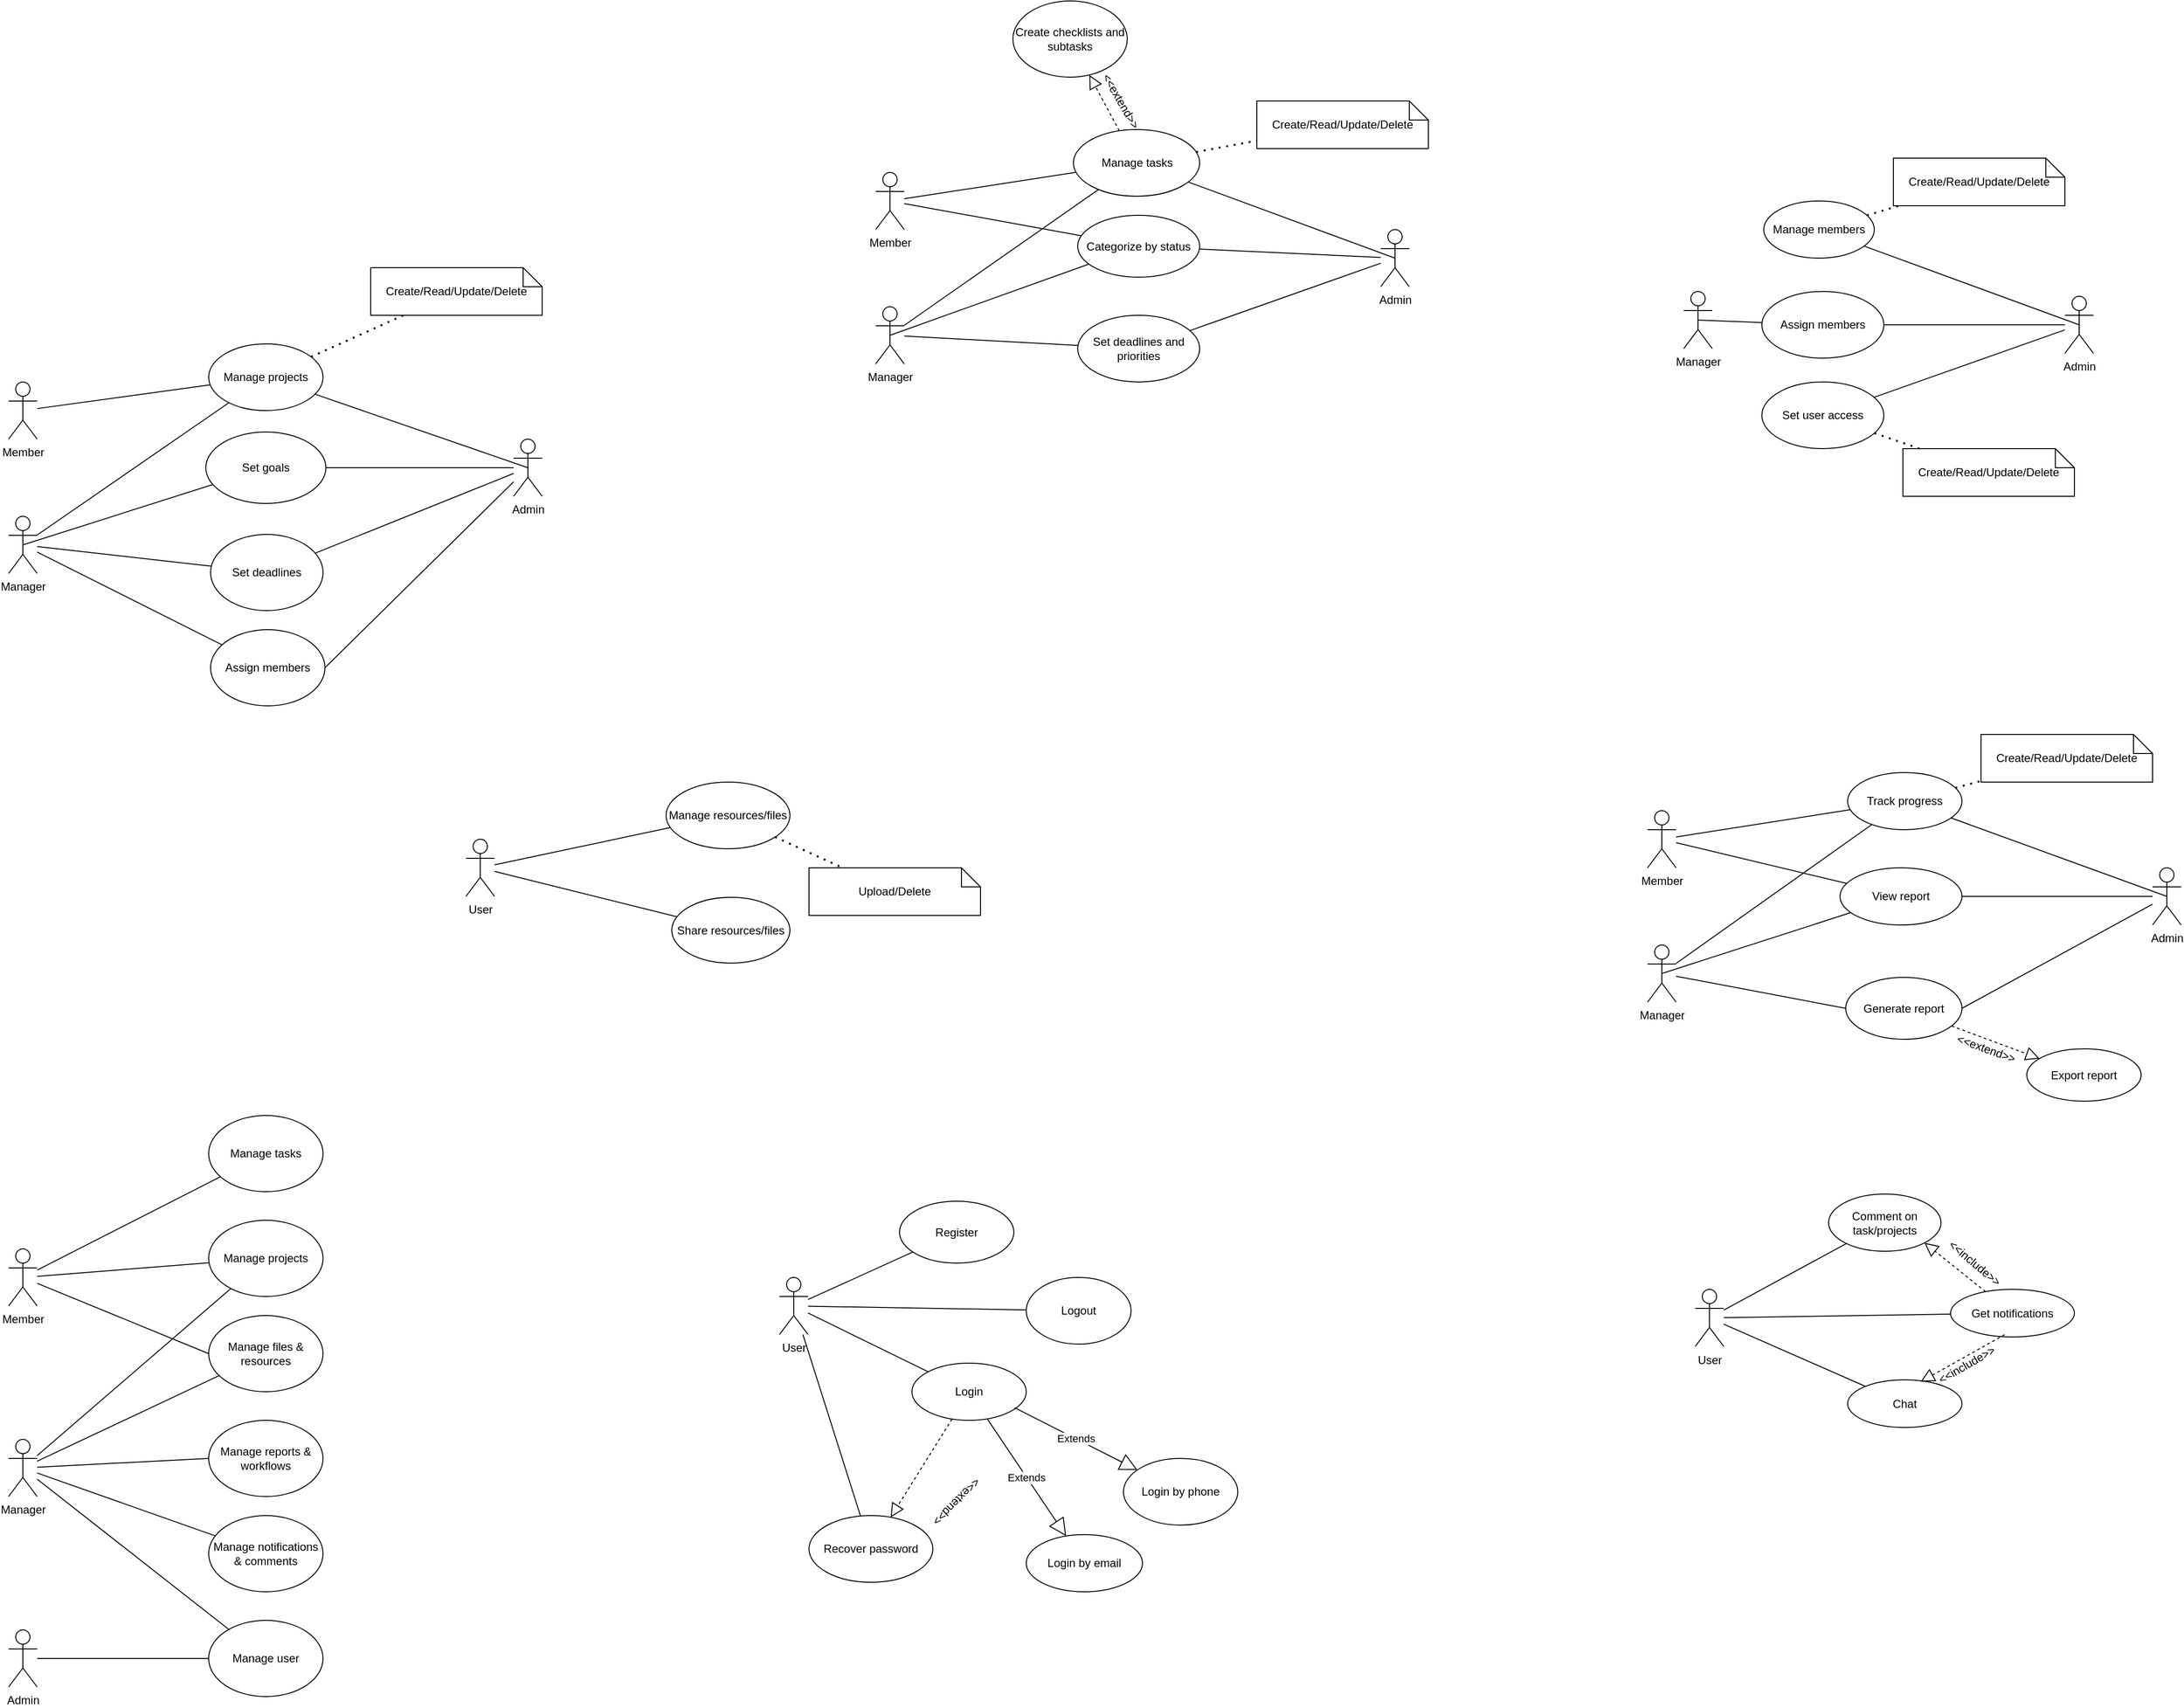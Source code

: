<mxfile version="27.1.4">
  <diagram name="Page-1" id="LLpskVTNyjd0eYGFW1nT">
    <mxGraphModel dx="1384" dy="1830" grid="1" gridSize="10" guides="1" tooltips="1" connect="1" arrows="1" fold="1" page="1" pageScale="1" pageWidth="827" pageHeight="1169" math="0" shadow="0">
      <root>
        <mxCell id="0" />
        <mxCell id="1" parent="0" />
        <mxCell id="5ddJLNY-2XlwTEDdsY8z-5" value="Manage projects" style="ellipse;whiteSpace=wrap;html=1;" parent="1" vertex="1">
          <mxGeometry x="260" y="-220" width="120" height="70" as="geometry" />
        </mxCell>
        <mxCell id="5ddJLNY-2XlwTEDdsY8z-6" value="Assign members" style="ellipse;whiteSpace=wrap;html=1;" parent="1" vertex="1">
          <mxGeometry x="262" y="80" width="120" height="80" as="geometry" />
        </mxCell>
        <mxCell id="5ddJLNY-2XlwTEDdsY8z-8" value="Set goals" style="ellipse;whiteSpace=wrap;html=1;" parent="1" vertex="1">
          <mxGeometry x="257" y="-127.5" width="126" height="75" as="geometry" />
        </mxCell>
        <mxCell id="oOCcLrobtps6k0QdSRkq-104" value="Member" style="shape=umlActor;verticalLabelPosition=bottom;verticalAlign=top;html=1;outlineConnect=0;" parent="1" vertex="1">
          <mxGeometry x="50" y="730" width="30" height="60" as="geometry" />
        </mxCell>
        <mxCell id="oOCcLrobtps6k0QdSRkq-105" value="Manager" style="shape=umlActor;verticalLabelPosition=bottom;verticalAlign=top;html=1;outlineConnect=0;" parent="1" vertex="1">
          <mxGeometry x="50" y="930" width="30" height="60" as="geometry" />
        </mxCell>
        <mxCell id="oOCcLrobtps6k0QdSRkq-106" value="Admin" style="shape=umlActor;verticalLabelPosition=bottom;verticalAlign=top;html=1;outlineConnect=0;" parent="1" vertex="1">
          <mxGeometry x="50" y="1130" width="30" height="60" as="geometry" />
        </mxCell>
        <mxCell id="oOCcLrobtps6k0QdSRkq-107" value="Manage projects" style="ellipse;whiteSpace=wrap;html=1;" parent="1" vertex="1">
          <mxGeometry x="260" y="700" width="120" height="80" as="geometry" />
        </mxCell>
        <mxCell id="oOCcLrobtps6k0QdSRkq-108" value="Manage tasks" style="ellipse;whiteSpace=wrap;html=1;" parent="1" vertex="1">
          <mxGeometry x="260" y="590" width="120" height="80" as="geometry" />
        </mxCell>
        <mxCell id="oOCcLrobtps6k0QdSRkq-109" value="Manage user" style="ellipse;whiteSpace=wrap;html=1;" parent="1" vertex="1">
          <mxGeometry x="260" y="1120" width="120" height="80" as="geometry" />
        </mxCell>
        <mxCell id="oOCcLrobtps6k0QdSRkq-110" value="Manage reports &amp;amp; workflows" style="ellipse;whiteSpace=wrap;html=1;" parent="1" vertex="1">
          <mxGeometry x="260" y="910" width="120" height="80" as="geometry" />
        </mxCell>
        <mxCell id="oOCcLrobtps6k0QdSRkq-111" value="Manage notifications &amp;amp; comments" style="ellipse;whiteSpace=wrap;html=1;" parent="1" vertex="1">
          <mxGeometry x="260" y="1010" width="120" height="80" as="geometry" />
        </mxCell>
        <mxCell id="i_LhrdnTxtgHmk7P9j8N-1" value="Manage files &amp;amp; resources" style="ellipse;whiteSpace=wrap;html=1;" parent="1" vertex="1">
          <mxGeometry x="260" y="800" width="120" height="80" as="geometry" />
        </mxCell>
        <mxCell id="TwEvVW-eclEVVmXi3KOq-1" value="Member" style="shape=umlActor;verticalLabelPosition=bottom;verticalAlign=top;html=1;outlineConnect=0;" parent="1" vertex="1">
          <mxGeometry x="50" y="-180" width="30" height="60" as="geometry" />
        </mxCell>
        <mxCell id="TwEvVW-eclEVVmXi3KOq-2" value="Manager" style="shape=umlActor;verticalLabelPosition=bottom;verticalAlign=top;html=1;outlineConnect=0;" parent="1" vertex="1">
          <mxGeometry x="50" y="-39" width="30" height="60" as="geometry" />
        </mxCell>
        <mxCell id="TwEvVW-eclEVVmXi3KOq-3" value="Admin" style="shape=umlActor;verticalLabelPosition=bottom;verticalAlign=top;html=1;outlineConnect=0;" parent="1" vertex="1">
          <mxGeometry x="580" y="-120" width="30" height="60" as="geometry" />
        </mxCell>
        <mxCell id="TwEvVW-eclEVVmXi3KOq-14" value="" style="endArrow=none;html=1;rounded=0;" parent="1" source="oOCcLrobtps6k0QdSRkq-104" target="oOCcLrobtps6k0QdSRkq-108" edge="1">
          <mxGeometry width="50" height="50" relative="1" as="geometry">
            <mxPoint x="160" y="760" as="sourcePoint" />
            <mxPoint x="210" y="710" as="targetPoint" />
          </mxGeometry>
        </mxCell>
        <mxCell id="TwEvVW-eclEVVmXi3KOq-15" value="" style="endArrow=none;html=1;rounded=0;entryX=0;entryY=0.5;entryDx=0;entryDy=0;" parent="1" source="oOCcLrobtps6k0QdSRkq-104" target="i_LhrdnTxtgHmk7P9j8N-1" edge="1">
          <mxGeometry width="50" height="50" relative="1" as="geometry">
            <mxPoint x="160" y="760" as="sourcePoint" />
            <mxPoint x="210" y="710" as="targetPoint" />
          </mxGeometry>
        </mxCell>
        <mxCell id="TwEvVW-eclEVVmXi3KOq-23" value="" style="endArrow=none;html=1;rounded=0;" parent="1" source="TwEvVW-eclEVVmXi3KOq-2" target="5ddJLNY-2XlwTEDdsY8z-6" edge="1">
          <mxGeometry width="50" height="50" relative="1" as="geometry">
            <mxPoint x="60" y="343" as="sourcePoint" />
            <mxPoint x="248" y="269" as="targetPoint" />
          </mxGeometry>
        </mxCell>
        <mxCell id="TwEvVW-eclEVVmXi3KOq-25" value="" style="endArrow=none;html=1;rounded=0;" parent="1" source="TwEvVW-eclEVVmXi3KOq-2" target="5ddJLNY-2XlwTEDdsY8z-5" edge="1">
          <mxGeometry width="50" height="50" relative="1" as="geometry">
            <mxPoint x="70" y="330" as="sourcePoint" />
            <mxPoint x="262" y="170" as="targetPoint" />
          </mxGeometry>
        </mxCell>
        <mxCell id="TwEvVW-eclEVVmXi3KOq-33" value="" style="endArrow=none;html=1;rounded=0;" parent="1" source="TwEvVW-eclEVVmXi3KOq-1" target="5ddJLNY-2XlwTEDdsY8z-5" edge="1">
          <mxGeometry width="50" height="50" relative="1" as="geometry">
            <mxPoint x="160" y="200" as="sourcePoint" />
            <mxPoint x="390" y="180" as="targetPoint" />
          </mxGeometry>
        </mxCell>
        <mxCell id="TwEvVW-eclEVVmXi3KOq-35" value="" style="endArrow=none;html=1;rounded=0;exitX=1;exitY=0.5;exitDx=0;exitDy=0;" parent="1" source="5ddJLNY-2XlwTEDdsY8z-6" target="TwEvVW-eclEVVmXi3KOq-3" edge="1">
          <mxGeometry width="50" height="50" relative="1" as="geometry">
            <mxPoint x="340" y="230" as="sourcePoint" />
            <mxPoint x="390" y="180" as="targetPoint" />
          </mxGeometry>
        </mxCell>
        <mxCell id="TwEvVW-eclEVVmXi3KOq-41" value="" style="endArrow=none;html=1;rounded=0;exitX=0.5;exitY=0.5;exitDx=0;exitDy=0;exitPerimeter=0;" parent="1" source="TwEvVW-eclEVVmXi3KOq-3" target="5ddJLNY-2XlwTEDdsY8z-5" edge="1">
          <mxGeometry width="50" height="50" relative="1" as="geometry">
            <mxPoint x="640" y="157" as="sourcePoint" />
            <mxPoint x="920" y="80" as="targetPoint" />
          </mxGeometry>
        </mxCell>
        <mxCell id="TwEvVW-eclEVVmXi3KOq-42" value="" style="endArrow=none;html=1;rounded=0;" parent="1" source="TwEvVW-eclEVVmXi3KOq-3" target="5ddJLNY-2XlwTEDdsY8z-8" edge="1">
          <mxGeometry width="50" height="50" relative="1" as="geometry">
            <mxPoint x="650" y="80" as="sourcePoint" />
            <mxPoint x="730" y="-80" as="targetPoint" />
          </mxGeometry>
        </mxCell>
        <mxCell id="TwEvVW-eclEVVmXi3KOq-47" value="" style="endArrow=none;html=1;rounded=0;exitX=0.5;exitY=0.5;exitDx=0;exitDy=0;exitPerimeter=0;" parent="1" source="TwEvVW-eclEVVmXi3KOq-2" target="5ddJLNY-2XlwTEDdsY8z-8" edge="1">
          <mxGeometry width="50" height="50" relative="1" as="geometry">
            <mxPoint x="180" y="285" as="sourcePoint" />
            <mxPoint x="374" y="20" as="targetPoint" />
          </mxGeometry>
        </mxCell>
        <mxCell id="TwEvVW-eclEVVmXi3KOq-110" value="" style="endArrow=none;html=1;rounded=0;entryX=0;entryY=0.5;entryDx=0;entryDy=0;" parent="1" source="oOCcLrobtps6k0QdSRkq-105" target="oOCcLrobtps6k0QdSRkq-110" edge="1">
          <mxGeometry width="50" height="50" relative="1" as="geometry">
            <mxPoint x="150" y="880" as="sourcePoint" />
            <mxPoint x="340" y="973" as="targetPoint" />
          </mxGeometry>
        </mxCell>
        <mxCell id="TwEvVW-eclEVVmXi3KOq-113" value="" style="endArrow=none;html=1;rounded=0;" parent="1" source="oOCcLrobtps6k0QdSRkq-105" target="oOCcLrobtps6k0QdSRkq-111" edge="1">
          <mxGeometry width="50" height="50" relative="1" as="geometry">
            <mxPoint x="140" y="970" as="sourcePoint" />
            <mxPoint x="320" y="970" as="targetPoint" />
          </mxGeometry>
        </mxCell>
        <mxCell id="TwEvVW-eclEVVmXi3KOq-114" value="" style="endArrow=none;html=1;rounded=0;" parent="1" source="oOCcLrobtps6k0QdSRkq-105" target="oOCcLrobtps6k0QdSRkq-109" edge="1">
          <mxGeometry width="50" height="50" relative="1" as="geometry">
            <mxPoint x="100" y="970" as="sourcePoint" />
            <mxPoint x="288" y="1044" as="targetPoint" />
          </mxGeometry>
        </mxCell>
        <mxCell id="TwEvVW-eclEVVmXi3KOq-115" value="" style="endArrow=none;html=1;rounded=0;" parent="1" source="oOCcLrobtps6k0QdSRkq-105" target="i_LhrdnTxtgHmk7P9j8N-1" edge="1">
          <mxGeometry width="50" height="50" relative="1" as="geometry">
            <mxPoint x="130" y="940" as="sourcePoint" />
            <mxPoint x="310" y="940" as="targetPoint" />
          </mxGeometry>
        </mxCell>
        <mxCell id="TwEvVW-eclEVVmXi3KOq-116" value="" style="endArrow=none;html=1;rounded=0;" parent="1" source="oOCcLrobtps6k0QdSRkq-105" target="oOCcLrobtps6k0QdSRkq-107" edge="1">
          <mxGeometry width="50" height="50" relative="1" as="geometry">
            <mxPoint x="100" y="944" as="sourcePoint" />
            <mxPoint x="288" y="870" as="targetPoint" />
          </mxGeometry>
        </mxCell>
        <mxCell id="TwEvVW-eclEVVmXi3KOq-117" value="" style="endArrow=none;html=1;rounded=0;" parent="1" source="oOCcLrobtps6k0QdSRkq-104" target="oOCcLrobtps6k0QdSRkq-107" edge="1">
          <mxGeometry width="50" height="50" relative="1" as="geometry">
            <mxPoint x="180" y="760" as="sourcePoint" />
            <mxPoint x="370" y="843" as="targetPoint" />
          </mxGeometry>
        </mxCell>
        <mxCell id="8Crcheac2xjCXa0UdA6q-2" value="Create/Read/Update/Delete" style="shape=note;size=20;whiteSpace=wrap;html=1;" vertex="1" parent="1">
          <mxGeometry x="430" y="-300" width="180" height="50" as="geometry" />
        </mxCell>
        <mxCell id="8Crcheac2xjCXa0UdA6q-4" value="Set deadlines" style="ellipse;whiteSpace=wrap;html=1;" vertex="1" parent="1">
          <mxGeometry x="262" y="-20" width="118" height="80" as="geometry" />
        </mxCell>
        <mxCell id="8Crcheac2xjCXa0UdA6q-5" value="" style="endArrow=none;html=1;rounded=0;" edge="1" parent="1" source="TwEvVW-eclEVVmXi3KOq-2" target="8Crcheac2xjCXa0UdA6q-4">
          <mxGeometry width="50" height="50" relative="1" as="geometry">
            <mxPoint x="110" y="20" as="sourcePoint" />
            <mxPoint x="294" y="184" as="targetPoint" />
          </mxGeometry>
        </mxCell>
        <mxCell id="8Crcheac2xjCXa0UdA6q-6" value="" style="endArrow=none;html=1;rounded=0;" edge="1" parent="1" source="8Crcheac2xjCXa0UdA6q-4" target="TwEvVW-eclEVVmXi3KOq-3">
          <mxGeometry width="50" height="50" relative="1" as="geometry">
            <mxPoint x="570" y="201" as="sourcePoint" />
            <mxPoint x="790" y="-70" as="targetPoint" />
          </mxGeometry>
        </mxCell>
        <mxCell id="8Crcheac2xjCXa0UdA6q-11" value="Manage tasks" style="ellipse;whiteSpace=wrap;html=1;" vertex="1" parent="1">
          <mxGeometry x="1167.5" y="-445" width="132.5" height="70" as="geometry" />
        </mxCell>
        <mxCell id="8Crcheac2xjCXa0UdA6q-12" value="&lt;span style=&quot;&quot; data-end=&quot;400&quot; data-start=&quot;366&quot;&gt;Create checklists and subtasks&lt;/span&gt;" style="ellipse;whiteSpace=wrap;html=1;" vertex="1" parent="1">
          <mxGeometry x="1104" y="-580" width="120" height="80" as="geometry" />
        </mxCell>
        <mxCell id="8Crcheac2xjCXa0UdA6q-13" value="Categorize by status" style="ellipse;whiteSpace=wrap;html=1;" vertex="1" parent="1">
          <mxGeometry x="1172" y="-355" width="128" height="65" as="geometry" />
        </mxCell>
        <mxCell id="8Crcheac2xjCXa0UdA6q-14" value="Member" style="shape=umlActor;verticalLabelPosition=bottom;verticalAlign=top;html=1;outlineConnect=0;" vertex="1" parent="1">
          <mxGeometry x="960" y="-400" width="30" height="60" as="geometry" />
        </mxCell>
        <mxCell id="8Crcheac2xjCXa0UdA6q-15" value="Manager" style="shape=umlActor;verticalLabelPosition=bottom;verticalAlign=top;html=1;outlineConnect=0;" vertex="1" parent="1">
          <mxGeometry x="960" y="-259" width="30" height="60" as="geometry" />
        </mxCell>
        <mxCell id="8Crcheac2xjCXa0UdA6q-16" value="Admin" style="shape=umlActor;verticalLabelPosition=bottom;verticalAlign=top;html=1;outlineConnect=0;" vertex="1" parent="1">
          <mxGeometry x="1490" y="-340" width="30" height="60" as="geometry" />
        </mxCell>
        <mxCell id="8Crcheac2xjCXa0UdA6q-18" value="" style="endArrow=none;html=1;rounded=0;" edge="1" parent="1" source="8Crcheac2xjCXa0UdA6q-15" target="8Crcheac2xjCXa0UdA6q-11">
          <mxGeometry width="50" height="50" relative="1" as="geometry">
            <mxPoint x="980" y="110" as="sourcePoint" />
            <mxPoint x="1172" y="-50" as="targetPoint" />
          </mxGeometry>
        </mxCell>
        <mxCell id="8Crcheac2xjCXa0UdA6q-19" value="" style="endArrow=none;html=1;rounded=0;" edge="1" parent="1" source="8Crcheac2xjCXa0UdA6q-14" target="8Crcheac2xjCXa0UdA6q-11">
          <mxGeometry width="50" height="50" relative="1" as="geometry">
            <mxPoint x="1070" y="-20" as="sourcePoint" />
            <mxPoint x="1300" y="-40" as="targetPoint" />
          </mxGeometry>
        </mxCell>
        <mxCell id="8Crcheac2xjCXa0UdA6q-22" value="" style="endArrow=none;html=1;rounded=0;exitX=0.5;exitY=0.5;exitDx=0;exitDy=0;exitPerimeter=0;" edge="1" parent="1" source="8Crcheac2xjCXa0UdA6q-16" target="8Crcheac2xjCXa0UdA6q-11">
          <mxGeometry width="50" height="50" relative="1" as="geometry">
            <mxPoint x="1550" y="-63" as="sourcePoint" />
            <mxPoint x="1830" y="-140" as="targetPoint" />
          </mxGeometry>
        </mxCell>
        <mxCell id="8Crcheac2xjCXa0UdA6q-23" value="" style="endArrow=none;html=1;rounded=0;" edge="1" parent="1" source="8Crcheac2xjCXa0UdA6q-16" target="8Crcheac2xjCXa0UdA6q-13">
          <mxGeometry width="50" height="50" relative="1" as="geometry">
            <mxPoint x="1560" y="-140" as="sourcePoint" />
            <mxPoint x="1640" y="-300" as="targetPoint" />
          </mxGeometry>
        </mxCell>
        <mxCell id="8Crcheac2xjCXa0UdA6q-24" value="" style="endArrow=none;html=1;rounded=0;exitX=0.5;exitY=0.5;exitDx=0;exitDy=0;exitPerimeter=0;" edge="1" parent="1" source="8Crcheac2xjCXa0UdA6q-15" target="8Crcheac2xjCXa0UdA6q-13">
          <mxGeometry width="50" height="50" relative="1" as="geometry">
            <mxPoint x="1090" y="65" as="sourcePoint" />
            <mxPoint x="1284" y="-200" as="targetPoint" />
          </mxGeometry>
        </mxCell>
        <mxCell id="8Crcheac2xjCXa0UdA6q-25" value="Create/Read/Update/Delete" style="shape=note;size=20;whiteSpace=wrap;html=1;" vertex="1" parent="1">
          <mxGeometry x="1360" y="-475" width="180" height="50" as="geometry" />
        </mxCell>
        <mxCell id="8Crcheac2xjCXa0UdA6q-26" value="Set deadlines and priorities" style="ellipse;whiteSpace=wrap;html=1;" vertex="1" parent="1">
          <mxGeometry x="1172" y="-250" width="128" height="70" as="geometry" />
        </mxCell>
        <mxCell id="8Crcheac2xjCXa0UdA6q-27" value="" style="endArrow=none;html=1;rounded=0;" edge="1" parent="1" source="8Crcheac2xjCXa0UdA6q-15" target="8Crcheac2xjCXa0UdA6q-26">
          <mxGeometry width="50" height="50" relative="1" as="geometry">
            <mxPoint x="1020" y="-200" as="sourcePoint" />
            <mxPoint x="1204" y="-36" as="targetPoint" />
          </mxGeometry>
        </mxCell>
        <mxCell id="8Crcheac2xjCXa0UdA6q-28" value="" style="endArrow=none;html=1;rounded=0;" edge="1" parent="1" source="8Crcheac2xjCXa0UdA6q-26" target="8Crcheac2xjCXa0UdA6q-16">
          <mxGeometry width="50" height="50" relative="1" as="geometry">
            <mxPoint x="1480" y="-19" as="sourcePoint" />
            <mxPoint x="1700" y="-290" as="targetPoint" />
          </mxGeometry>
        </mxCell>
        <mxCell id="8Crcheac2xjCXa0UdA6q-31" value="" style="endArrow=none;html=1;rounded=0;" edge="1" parent="1" source="8Crcheac2xjCXa0UdA6q-14" target="8Crcheac2xjCXa0UdA6q-13">
          <mxGeometry width="50" height="50" relative="1" as="geometry">
            <mxPoint x="1010" y="-328" as="sourcePoint" />
            <mxPoint x="1192" y="-370" as="targetPoint" />
          </mxGeometry>
        </mxCell>
        <mxCell id="8Crcheac2xjCXa0UdA6q-33" value="Manage members" style="ellipse;whiteSpace=wrap;html=1;" vertex="1" parent="1">
          <mxGeometry x="1892" y="-370" width="116" height="60" as="geometry" />
        </mxCell>
        <mxCell id="8Crcheac2xjCXa0UdA6q-35" value="Assign members" style="ellipse;whiteSpace=wrap;html=1;" vertex="1" parent="1">
          <mxGeometry x="1890" y="-275" width="128" height="70" as="geometry" />
        </mxCell>
        <mxCell id="8Crcheac2xjCXa0UdA6q-37" value="Manager" style="shape=umlActor;verticalLabelPosition=bottom;verticalAlign=top;html=1;outlineConnect=0;" vertex="1" parent="1">
          <mxGeometry x="1808" y="-275" width="30" height="60" as="geometry" />
        </mxCell>
        <mxCell id="8Crcheac2xjCXa0UdA6q-38" value="Admin" style="shape=umlActor;verticalLabelPosition=bottom;verticalAlign=top;html=1;outlineConnect=0;" vertex="1" parent="1">
          <mxGeometry x="2208" y="-270" width="30" height="60" as="geometry" />
        </mxCell>
        <mxCell id="8Crcheac2xjCXa0UdA6q-44" value="" style="endArrow=none;html=1;rounded=0;exitX=0.5;exitY=0.5;exitDx=0;exitDy=0;exitPerimeter=0;" edge="1" parent="1" source="8Crcheac2xjCXa0UdA6q-38" target="8Crcheac2xjCXa0UdA6q-33">
          <mxGeometry width="50" height="50" relative="1" as="geometry">
            <mxPoint x="2268" y="7" as="sourcePoint" />
            <mxPoint x="2548" y="-70" as="targetPoint" />
          </mxGeometry>
        </mxCell>
        <mxCell id="8Crcheac2xjCXa0UdA6q-45" value="" style="endArrow=none;html=1;rounded=0;" edge="1" parent="1" source="8Crcheac2xjCXa0UdA6q-38" target="8Crcheac2xjCXa0UdA6q-35">
          <mxGeometry width="50" height="50" relative="1" as="geometry">
            <mxPoint x="2278" y="-70" as="sourcePoint" />
            <mxPoint x="2358" y="-230" as="targetPoint" />
          </mxGeometry>
        </mxCell>
        <mxCell id="8Crcheac2xjCXa0UdA6q-46" value="" style="endArrow=none;html=1;rounded=0;exitX=0.5;exitY=0.5;exitDx=0;exitDy=0;exitPerimeter=0;" edge="1" parent="1" source="8Crcheac2xjCXa0UdA6q-37" target="8Crcheac2xjCXa0UdA6q-35">
          <mxGeometry width="50" height="50" relative="1" as="geometry">
            <mxPoint x="1808" y="135" as="sourcePoint" />
            <mxPoint x="2002" y="-130" as="targetPoint" />
          </mxGeometry>
        </mxCell>
        <mxCell id="8Crcheac2xjCXa0UdA6q-47" value="Create/Read/Update/Delete" style="shape=note;size=20;whiteSpace=wrap;html=1;" vertex="1" parent="1">
          <mxGeometry x="2028" y="-415" width="180" height="50" as="geometry" />
        </mxCell>
        <mxCell id="8Crcheac2xjCXa0UdA6q-48" value="Set user access" style="ellipse;whiteSpace=wrap;html=1;" vertex="1" parent="1">
          <mxGeometry x="1890" y="-180" width="128" height="70" as="geometry" />
        </mxCell>
        <mxCell id="8Crcheac2xjCXa0UdA6q-50" value="" style="endArrow=none;html=1;rounded=0;" edge="1" parent="1" source="8Crcheac2xjCXa0UdA6q-48" target="8Crcheac2xjCXa0UdA6q-38">
          <mxGeometry width="50" height="50" relative="1" as="geometry">
            <mxPoint x="2198" y="51" as="sourcePoint" />
            <mxPoint x="2418" y="-220" as="targetPoint" />
          </mxGeometry>
        </mxCell>
        <mxCell id="8Crcheac2xjCXa0UdA6q-58" value="Create/Read/Update/Delete" style="shape=note;size=20;whiteSpace=wrap;html=1;" vertex="1" parent="1">
          <mxGeometry x="2038" y="-110" width="180" height="50" as="geometry" />
        </mxCell>
        <mxCell id="8Crcheac2xjCXa0UdA6q-65" value="Track progress" style="ellipse;whiteSpace=wrap;html=1;" vertex="1" parent="1">
          <mxGeometry x="1980" y="230" width="120" height="60" as="geometry" />
        </mxCell>
        <mxCell id="8Crcheac2xjCXa0UdA6q-66" value="&lt;span style=&quot;&quot; data-end=&quot;400&quot; data-start=&quot;366&quot;&gt;Generate report&lt;/span&gt;" style="ellipse;whiteSpace=wrap;html=1;" vertex="1" parent="1">
          <mxGeometry x="1978" y="445" width="122" height="65" as="geometry" />
        </mxCell>
        <mxCell id="8Crcheac2xjCXa0UdA6q-67" value="View report" style="ellipse;whiteSpace=wrap;html=1;" vertex="1" parent="1">
          <mxGeometry x="1972" y="330" width="128" height="60" as="geometry" />
        </mxCell>
        <mxCell id="8Crcheac2xjCXa0UdA6q-68" value="Member" style="shape=umlActor;verticalLabelPosition=bottom;verticalAlign=top;html=1;outlineConnect=0;" vertex="1" parent="1">
          <mxGeometry x="1770" y="270" width="30" height="60" as="geometry" />
        </mxCell>
        <mxCell id="8Crcheac2xjCXa0UdA6q-69" value="Manager" style="shape=umlActor;verticalLabelPosition=bottom;verticalAlign=top;html=1;outlineConnect=0;" vertex="1" parent="1">
          <mxGeometry x="1770" y="411" width="30" height="60" as="geometry" />
        </mxCell>
        <mxCell id="8Crcheac2xjCXa0UdA6q-70" value="Admin" style="shape=umlActor;verticalLabelPosition=bottom;verticalAlign=top;html=1;outlineConnect=0;" vertex="1" parent="1">
          <mxGeometry x="2300" y="330" width="30" height="60" as="geometry" />
        </mxCell>
        <mxCell id="8Crcheac2xjCXa0UdA6q-71" value="" style="endArrow=none;html=1;rounded=0;entryX=0;entryY=0.5;entryDx=0;entryDy=0;" edge="1" parent="1" source="8Crcheac2xjCXa0UdA6q-69" target="8Crcheac2xjCXa0UdA6q-66">
          <mxGeometry width="50" height="50" relative="1" as="geometry">
            <mxPoint x="1780" y="793" as="sourcePoint" />
            <mxPoint x="1968" y="719" as="targetPoint" />
          </mxGeometry>
        </mxCell>
        <mxCell id="8Crcheac2xjCXa0UdA6q-72" value="" style="endArrow=none;html=1;rounded=0;" edge="1" parent="1" source="8Crcheac2xjCXa0UdA6q-69" target="8Crcheac2xjCXa0UdA6q-65">
          <mxGeometry width="50" height="50" relative="1" as="geometry">
            <mxPoint x="1790" y="780" as="sourcePoint" />
            <mxPoint x="1982" y="620" as="targetPoint" />
          </mxGeometry>
        </mxCell>
        <mxCell id="8Crcheac2xjCXa0UdA6q-73" value="" style="endArrow=none;html=1;rounded=0;" edge="1" parent="1" source="8Crcheac2xjCXa0UdA6q-68" target="8Crcheac2xjCXa0UdA6q-65">
          <mxGeometry width="50" height="50" relative="1" as="geometry">
            <mxPoint x="1880" y="650" as="sourcePoint" />
            <mxPoint x="2110" y="630" as="targetPoint" />
          </mxGeometry>
        </mxCell>
        <mxCell id="8Crcheac2xjCXa0UdA6q-74" value="" style="endArrow=none;html=1;rounded=0;exitX=1;exitY=0.5;exitDx=0;exitDy=0;" edge="1" parent="1" source="8Crcheac2xjCXa0UdA6q-66" target="8Crcheac2xjCXa0UdA6q-70">
          <mxGeometry width="50" height="50" relative="1" as="geometry">
            <mxPoint x="2060" y="680" as="sourcePoint" />
            <mxPoint x="2110" y="630" as="targetPoint" />
          </mxGeometry>
        </mxCell>
        <mxCell id="8Crcheac2xjCXa0UdA6q-76" value="" style="endArrow=none;html=1;rounded=0;exitX=0.5;exitY=0.5;exitDx=0;exitDy=0;exitPerimeter=0;" edge="1" parent="1" source="8Crcheac2xjCXa0UdA6q-70" target="8Crcheac2xjCXa0UdA6q-65">
          <mxGeometry width="50" height="50" relative="1" as="geometry">
            <mxPoint x="2360" y="607" as="sourcePoint" />
            <mxPoint x="2640" y="530" as="targetPoint" />
          </mxGeometry>
        </mxCell>
        <mxCell id="8Crcheac2xjCXa0UdA6q-77" value="" style="endArrow=none;html=1;rounded=0;" edge="1" parent="1" source="8Crcheac2xjCXa0UdA6q-70" target="8Crcheac2xjCXa0UdA6q-67">
          <mxGeometry width="50" height="50" relative="1" as="geometry">
            <mxPoint x="2370" y="530" as="sourcePoint" />
            <mxPoint x="2450" y="370" as="targetPoint" />
          </mxGeometry>
        </mxCell>
        <mxCell id="8Crcheac2xjCXa0UdA6q-78" value="" style="endArrow=none;html=1;rounded=0;exitX=0.5;exitY=0.5;exitDx=0;exitDy=0;exitPerimeter=0;" edge="1" parent="1" source="8Crcheac2xjCXa0UdA6q-69" target="8Crcheac2xjCXa0UdA6q-67">
          <mxGeometry width="50" height="50" relative="1" as="geometry">
            <mxPoint x="1900" y="735" as="sourcePoint" />
            <mxPoint x="2094" y="470" as="targetPoint" />
          </mxGeometry>
        </mxCell>
        <mxCell id="8Crcheac2xjCXa0UdA6q-79" value="Create/Read/Update/Delete" style="shape=note;size=20;whiteSpace=wrap;html=1;" vertex="1" parent="1">
          <mxGeometry x="2120" y="190" width="180" height="50" as="geometry" />
        </mxCell>
        <mxCell id="8Crcheac2xjCXa0UdA6q-80" value="Export report" style="ellipse;whiteSpace=wrap;html=1;" vertex="1" parent="1">
          <mxGeometry x="2168" y="520" width="120" height="55" as="geometry" />
        </mxCell>
        <mxCell id="8Crcheac2xjCXa0UdA6q-83" value="" style="endArrow=none;html=1;rounded=0;" edge="1" parent="1" source="8Crcheac2xjCXa0UdA6q-68" target="8Crcheac2xjCXa0UdA6q-67">
          <mxGeometry width="50" height="50" relative="1" as="geometry">
            <mxPoint x="1820" y="342" as="sourcePoint" />
            <mxPoint x="2002" y="300" as="targetPoint" />
          </mxGeometry>
        </mxCell>
        <mxCell id="8Crcheac2xjCXa0UdA6q-85" value="" style="endArrow=block;dashed=1;endFill=0;endSize=12;html=1;rounded=0;" edge="1" parent="1" source="8Crcheac2xjCXa0UdA6q-66" target="8Crcheac2xjCXa0UdA6q-80">
          <mxGeometry width="160" relative="1" as="geometry">
            <mxPoint x="2296.749" y="505.398" as="sourcePoint" />
            <mxPoint x="2203.261" y="479.999" as="targetPoint" />
            <Array as="points" />
          </mxGeometry>
        </mxCell>
        <mxCell id="8Crcheac2xjCXa0UdA6q-87" value="Manage&amp;nbsp;resources/files" style="ellipse;whiteSpace=wrap;html=1;" vertex="1" parent="1">
          <mxGeometry x="740" y="240" width="130" height="70" as="geometry" />
        </mxCell>
        <mxCell id="8Crcheac2xjCXa0UdA6q-89" value="Share resources/files" style="ellipse;whiteSpace=wrap;html=1;" vertex="1" parent="1">
          <mxGeometry x="746" y="361" width="124" height="69" as="geometry" />
        </mxCell>
        <mxCell id="8Crcheac2xjCXa0UdA6q-90" value="User" style="shape=umlActor;verticalLabelPosition=bottom;verticalAlign=top;html=1;outlineConnect=0;" vertex="1" parent="1">
          <mxGeometry x="530" y="300" width="30" height="60" as="geometry" />
        </mxCell>
        <mxCell id="8Crcheac2xjCXa0UdA6q-95" value="" style="endArrow=none;html=1;rounded=0;" edge="1" parent="1" source="8Crcheac2xjCXa0UdA6q-90" target="8Crcheac2xjCXa0UdA6q-87">
          <mxGeometry width="50" height="50" relative="1" as="geometry">
            <mxPoint x="650" y="650" as="sourcePoint" />
            <mxPoint x="880" y="630" as="targetPoint" />
          </mxGeometry>
        </mxCell>
        <mxCell id="8Crcheac2xjCXa0UdA6q-101" value="Upload/Delete" style="shape=note;size=20;whiteSpace=wrap;html=1;" vertex="1" parent="1">
          <mxGeometry x="890" y="330" width="180" height="50" as="geometry" />
        </mxCell>
        <mxCell id="8Crcheac2xjCXa0UdA6q-103" value="" style="endArrow=none;html=1;rounded=0;" edge="1" parent="1" source="8Crcheac2xjCXa0UdA6q-90" target="8Crcheac2xjCXa0UdA6q-89">
          <mxGeometry width="50" height="50" relative="1" as="geometry">
            <mxPoint x="590" y="342" as="sourcePoint" />
            <mxPoint x="772" y="300" as="targetPoint" />
          </mxGeometry>
        </mxCell>
        <mxCell id="8Crcheac2xjCXa0UdA6q-122" value="Comment on task/projects" style="ellipse;whiteSpace=wrap;html=1;" vertex="1" parent="1">
          <mxGeometry x="1960" y="672.5" width="118" height="60" as="geometry" />
        </mxCell>
        <mxCell id="8Crcheac2xjCXa0UdA6q-123" value="Get notifications" style="ellipse;whiteSpace=wrap;html=1;" vertex="1" parent="1">
          <mxGeometry x="2088" y="772.5" width="130" height="50" as="geometry" />
        </mxCell>
        <mxCell id="8Crcheac2xjCXa0UdA6q-124" value="User" style="shape=umlActor;verticalLabelPosition=bottom;verticalAlign=top;html=1;outlineConnect=0;" vertex="1" parent="1">
          <mxGeometry x="1820" y="772.5" width="30" height="60" as="geometry" />
        </mxCell>
        <mxCell id="8Crcheac2xjCXa0UdA6q-128" value="" style="endArrow=none;html=1;rounded=0;" edge="1" parent="1" source="8Crcheac2xjCXa0UdA6q-124" target="8Crcheac2xjCXa0UdA6q-122">
          <mxGeometry width="50" height="50" relative="1" as="geometry">
            <mxPoint x="1930" y="1152.5" as="sourcePoint" />
            <mxPoint x="2160" y="1132.5" as="targetPoint" />
          </mxGeometry>
        </mxCell>
        <mxCell id="8Crcheac2xjCXa0UdA6q-132" value="" style="endArrow=none;html=1;rounded=0;" edge="1" parent="1" source="8Crcheac2xjCXa0UdA6q-124" target="8Crcheac2xjCXa0UdA6q-137">
          <mxGeometry width="50" height="50" relative="1" as="geometry">
            <mxPoint x="1835" y="943.5" as="sourcePoint" />
            <mxPoint x="2144" y="972.5" as="targetPoint" />
          </mxGeometry>
        </mxCell>
        <mxCell id="8Crcheac2xjCXa0UdA6q-134" value="" style="endArrow=none;html=1;rounded=0;" edge="1" parent="1" source="8Crcheac2xjCXa0UdA6q-124" target="8Crcheac2xjCXa0UdA6q-123">
          <mxGeometry width="50" height="50" relative="1" as="geometry">
            <mxPoint x="1870" y="844.5" as="sourcePoint" />
            <mxPoint x="2052" y="802.5" as="targetPoint" />
          </mxGeometry>
        </mxCell>
        <mxCell id="8Crcheac2xjCXa0UdA6q-137" value="Chat" style="ellipse;whiteSpace=wrap;html=1;" vertex="1" parent="1">
          <mxGeometry x="1980" y="867.5" width="120" height="50" as="geometry" />
        </mxCell>
        <mxCell id="8Crcheac2xjCXa0UdA6q-147" value="Register" style="ellipse;whiteSpace=wrap;html=1;" vertex="1" parent="1">
          <mxGeometry x="985" y="680" width="120" height="65" as="geometry" />
        </mxCell>
        <mxCell id="8Crcheac2xjCXa0UdA6q-148" value="Login" style="ellipse;whiteSpace=wrap;html=1;" vertex="1" parent="1">
          <mxGeometry x="998" y="850" width="120" height="60" as="geometry" />
        </mxCell>
        <mxCell id="8Crcheac2xjCXa0UdA6q-149" value="User" style="shape=umlActor;verticalLabelPosition=bottom;verticalAlign=top;html=1;outlineConnect=0;" vertex="1" parent="1">
          <mxGeometry x="859" y="760" width="30" height="60" as="geometry" />
        </mxCell>
        <mxCell id="8Crcheac2xjCXa0UdA6q-150" value="" style="endArrow=none;html=1;rounded=0;" edge="1" parent="1" source="8Crcheac2xjCXa0UdA6q-149" target="8Crcheac2xjCXa0UdA6q-147">
          <mxGeometry width="50" height="50" relative="1" as="geometry">
            <mxPoint x="969" y="1140" as="sourcePoint" />
            <mxPoint x="1199" y="1120" as="targetPoint" />
          </mxGeometry>
        </mxCell>
        <mxCell id="8Crcheac2xjCXa0UdA6q-151" value="" style="endArrow=none;html=1;rounded=0;" edge="1" parent="1" source="8Crcheac2xjCXa0UdA6q-149" target="8Crcheac2xjCXa0UdA6q-153">
          <mxGeometry width="50" height="50" relative="1" as="geometry">
            <mxPoint x="874" y="931" as="sourcePoint" />
            <mxPoint x="1183" y="960" as="targetPoint" />
          </mxGeometry>
        </mxCell>
        <mxCell id="8Crcheac2xjCXa0UdA6q-152" value="" style="endArrow=none;html=1;rounded=0;" edge="1" parent="1" source="8Crcheac2xjCXa0UdA6q-149" target="8Crcheac2xjCXa0UdA6q-148">
          <mxGeometry width="50" height="50" relative="1" as="geometry">
            <mxPoint x="909" y="832" as="sourcePoint" />
            <mxPoint x="1091" y="790" as="targetPoint" />
          </mxGeometry>
        </mxCell>
        <mxCell id="8Crcheac2xjCXa0UdA6q-153" value="Logout" style="ellipse;whiteSpace=wrap;html=1;" vertex="1" parent="1">
          <mxGeometry x="1118" y="760" width="110" height="70" as="geometry" />
        </mxCell>
        <mxCell id="8Crcheac2xjCXa0UdA6q-154" value="Recover password" style="ellipse;whiteSpace=wrap;html=1;" vertex="1" parent="1">
          <mxGeometry x="890" y="1010" width="130" height="70" as="geometry" />
        </mxCell>
        <mxCell id="8Crcheac2xjCXa0UdA6q-155" value="" style="endArrow=none;html=1;rounded=0;" edge="1" parent="1" source="8Crcheac2xjCXa0UdA6q-149" target="8Crcheac2xjCXa0UdA6q-154">
          <mxGeometry width="50" height="50" relative="1" as="geometry">
            <mxPoint x="960" y="860" as="sourcePoint" />
            <mxPoint x="1136" y="988" as="targetPoint" />
            <Array as="points">
              <mxPoint x="890" y="840" />
            </Array>
          </mxGeometry>
        </mxCell>
        <mxCell id="8Crcheac2xjCXa0UdA6q-157" value="&amp;lt;&amp;lt;extend&amp;gt;&amp;gt;" style="text;html=1;align=center;verticalAlign=middle;resizable=0;points=[];autosize=1;strokeColor=none;fillColor=none;rotation=20;" vertex="1" parent="1">
          <mxGeometry x="2080" y="505" width="90" height="30" as="geometry" />
        </mxCell>
        <mxCell id="8Crcheac2xjCXa0UdA6q-158" value="" style="endArrow=none;dashed=1;html=1;dashPattern=1 3;strokeWidth=2;rounded=0;" edge="1" parent="1" source="8Crcheac2xjCXa0UdA6q-11" target="8Crcheac2xjCXa0UdA6q-25">
          <mxGeometry width="50" height="50" relative="1" as="geometry">
            <mxPoint x="1280" y="-160" as="sourcePoint" />
            <mxPoint x="1330" y="-210" as="targetPoint" />
          </mxGeometry>
        </mxCell>
        <mxCell id="8Crcheac2xjCXa0UdA6q-159" value="" style="endArrow=none;dashed=1;html=1;dashPattern=1 3;strokeWidth=2;rounded=0;" edge="1" parent="1" source="5ddJLNY-2XlwTEDdsY8z-5" target="8Crcheac2xjCXa0UdA6q-2">
          <mxGeometry width="50" height="50" relative="1" as="geometry">
            <mxPoint x="680" y="-321" as="sourcePoint" />
            <mxPoint x="781" y="-360" as="targetPoint" />
          </mxGeometry>
        </mxCell>
        <mxCell id="8Crcheac2xjCXa0UdA6q-160" value="" style="endArrow=none;dashed=1;html=1;dashPattern=1 3;strokeWidth=2;rounded=0;" edge="1" parent="1" source="8Crcheac2xjCXa0UdA6q-33" target="8Crcheac2xjCXa0UdA6q-47">
          <mxGeometry width="50" height="50" relative="1" as="geometry">
            <mxPoint x="1868" y="-391" as="sourcePoint" />
            <mxPoint x="1969" y="-430" as="targetPoint" />
            <Array as="points" />
          </mxGeometry>
        </mxCell>
        <mxCell id="8Crcheac2xjCXa0UdA6q-161" value="" style="endArrow=none;dashed=1;html=1;dashPattern=1 3;strokeWidth=2;rounded=0;" edge="1" parent="1" source="8Crcheac2xjCXa0UdA6q-48" target="8Crcheac2xjCXa0UdA6q-58">
          <mxGeometry width="50" height="50" relative="1" as="geometry">
            <mxPoint x="2088" y="-116" as="sourcePoint" />
            <mxPoint x="2154" y="-150" as="targetPoint" />
            <Array as="points" />
          </mxGeometry>
        </mxCell>
        <mxCell id="8Crcheac2xjCXa0UdA6q-162" value="" style="endArrow=none;dashed=1;html=1;dashPattern=1 3;strokeWidth=2;rounded=0;" edge="1" parent="1" source="8Crcheac2xjCXa0UdA6q-65" target="8Crcheac2xjCXa0UdA6q-79">
          <mxGeometry width="50" height="50" relative="1" as="geometry">
            <mxPoint x="2190" y="234" as="sourcePoint" />
            <mxPoint x="2256" y="200" as="targetPoint" />
            <Array as="points" />
          </mxGeometry>
        </mxCell>
        <mxCell id="8Crcheac2xjCXa0UdA6q-163" value="" style="endArrow=none;dashed=1;html=1;dashPattern=1 3;strokeWidth=2;rounded=0;" edge="1" parent="1" source="8Crcheac2xjCXa0UdA6q-87" target="8Crcheac2xjCXa0UdA6q-101">
          <mxGeometry width="50" height="50" relative="1" as="geometry">
            <mxPoint x="930" y="274" as="sourcePoint" />
            <mxPoint x="996" y="240" as="targetPoint" />
            <Array as="points" />
          </mxGeometry>
        </mxCell>
        <mxCell id="8Crcheac2xjCXa0UdA6q-174" value="" style="endArrow=none;html=1;rounded=0;" edge="1" parent="1" source="oOCcLrobtps6k0QdSRkq-106" target="oOCcLrobtps6k0QdSRkq-109">
          <mxGeometry width="50" height="50" relative="1" as="geometry">
            <mxPoint x="170" y="1150" as="sourcePoint" />
            <mxPoint x="371" y="1307" as="targetPoint" />
          </mxGeometry>
        </mxCell>
        <mxCell id="8Crcheac2xjCXa0UdA6q-178" value="" style="endArrow=block;dashed=1;endFill=0;endSize=12;html=1;rounded=0;" edge="1" parent="1" source="8Crcheac2xjCXa0UdA6q-11" target="8Crcheac2xjCXa0UdA6q-12">
          <mxGeometry width="160" relative="1" as="geometry">
            <mxPoint x="1247" y="-504" as="sourcePoint" />
            <mxPoint x="1260.551" y="-545.982" as="targetPoint" />
            <Array as="points" />
          </mxGeometry>
        </mxCell>
        <mxCell id="8Crcheac2xjCXa0UdA6q-179" value="&amp;lt;&amp;lt;extend&amp;gt;&amp;gt;" style="text;html=1;align=center;verticalAlign=middle;resizable=0;points=[];autosize=1;strokeColor=none;fillColor=none;rotation=60;" vertex="1" parent="1">
          <mxGeometry x="1171.999" y="-490.004" width="90" height="30" as="geometry" />
        </mxCell>
        <mxCell id="8Crcheac2xjCXa0UdA6q-182" value="" style="endArrow=block;dashed=1;endFill=0;endSize=12;html=1;rounded=0;" edge="1" parent="1" source="8Crcheac2xjCXa0UdA6q-148" target="8Crcheac2xjCXa0UdA6q-154">
          <mxGeometry width="160" relative="1" as="geometry">
            <mxPoint x="1067.997" y="1090.003" as="sourcePoint" />
            <mxPoint x="1085.548" y="1023.021" as="targetPoint" />
            <Array as="points" />
          </mxGeometry>
        </mxCell>
        <mxCell id="8Crcheac2xjCXa0UdA6q-183" value="&amp;lt;&amp;lt;extend&amp;gt;&amp;gt;" style="text;html=1;align=center;verticalAlign=middle;resizable=0;points=[];autosize=1;strokeColor=none;fillColor=none;rotation=-225;" vertex="1" parent="1">
          <mxGeometry x="999.996" y="979.999" width="90" height="30" as="geometry" />
        </mxCell>
        <mxCell id="8Crcheac2xjCXa0UdA6q-185" value="Login by phone" style="ellipse;whiteSpace=wrap;html=1;" vertex="1" parent="1">
          <mxGeometry x="1220" y="950" width="120" height="70" as="geometry" />
        </mxCell>
        <mxCell id="8Crcheac2xjCXa0UdA6q-186" value="Login by email" style="ellipse;whiteSpace=wrap;html=1;" vertex="1" parent="1">
          <mxGeometry x="1118" y="1030" width="122" height="60" as="geometry" />
        </mxCell>
        <mxCell id="8Crcheac2xjCXa0UdA6q-190" value="Extends" style="endArrow=block;endSize=16;endFill=0;html=1;rounded=0;" edge="1" parent="1" source="8Crcheac2xjCXa0UdA6q-148" target="8Crcheac2xjCXa0UdA6q-186">
          <mxGeometry width="160" relative="1" as="geometry">
            <mxPoint x="1090" y="1110" as="sourcePoint" />
            <mxPoint x="1250" y="1110" as="targetPoint" />
          </mxGeometry>
        </mxCell>
        <mxCell id="8Crcheac2xjCXa0UdA6q-191" value="Extends" style="endArrow=block;endSize=16;endFill=0;html=1;rounded=0;exitX=0.899;exitY=0.78;exitDx=0;exitDy=0;exitPerimeter=0;" edge="1" parent="1" source="8Crcheac2xjCXa0UdA6q-148" target="8Crcheac2xjCXa0UdA6q-185">
          <mxGeometry width="160" relative="1" as="geometry">
            <mxPoint x="1150" y="950" as="sourcePoint" />
            <mxPoint x="1200" y="1033" as="targetPoint" />
          </mxGeometry>
        </mxCell>
        <mxCell id="8Crcheac2xjCXa0UdA6q-193" value="" style="endArrow=block;dashed=1;endFill=0;endSize=12;html=1;rounded=0;entryX=1;entryY=1;entryDx=0;entryDy=0;" edge="1" parent="1" source="8Crcheac2xjCXa0UdA6q-123" target="8Crcheac2xjCXa0UdA6q-122">
          <mxGeometry width="160" relative="1" as="geometry">
            <mxPoint x="2090" y="802.5" as="sourcePoint" />
            <mxPoint x="2110" y="831.5" as="targetPoint" />
            <Array as="points" />
          </mxGeometry>
        </mxCell>
        <mxCell id="8Crcheac2xjCXa0UdA6q-195" value="&amp;lt;&amp;lt;include&amp;gt;&amp;gt;" style="text;html=1;align=center;verticalAlign=middle;resizable=0;points=[];autosize=1;strokeColor=none;fillColor=none;rotation=40;" vertex="1" parent="1">
          <mxGeometry x="2068" y="730" width="90" height="30" as="geometry" />
        </mxCell>
        <mxCell id="8Crcheac2xjCXa0UdA6q-196" value="" style="endArrow=block;dashed=1;endFill=0;endSize=12;html=1;rounded=0;entryX=0.639;entryY=0.04;entryDx=0;entryDy=0;entryPerimeter=0;exitX=0.437;exitY=0.951;exitDx=0;exitDy=0;exitPerimeter=0;" edge="1" parent="1" source="8Crcheac2xjCXa0UdA6q-123" target="8Crcheac2xjCXa0UdA6q-137">
          <mxGeometry width="160" relative="1" as="geometry">
            <mxPoint x="2145" y="925.926" as="sourcePoint" />
            <mxPoint x="2100" y="870.926" as="targetPoint" />
            <Array as="points" />
          </mxGeometry>
        </mxCell>
        <mxCell id="8Crcheac2xjCXa0UdA6q-197" value="&amp;lt;&amp;lt;include&amp;gt;&amp;gt;" style="text;html=1;align=center;verticalAlign=middle;resizable=0;points=[];autosize=1;strokeColor=none;fillColor=none;rotation=-30;" vertex="1" parent="1">
          <mxGeometry x="2060" y="837.496" width="90" height="30" as="geometry" />
        </mxCell>
      </root>
    </mxGraphModel>
  </diagram>
</mxfile>
